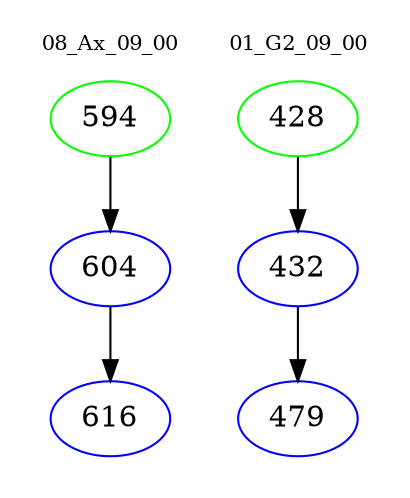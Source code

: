 digraph{
subgraph cluster_0 {
color = white
label = "08_Ax_09_00";
fontsize=10;
T0_594 [label="594", color="green"]
T0_594 -> T0_604 [color="black"]
T0_604 [label="604", color="blue"]
T0_604 -> T0_616 [color="black"]
T0_616 [label="616", color="blue"]
}
subgraph cluster_1 {
color = white
label = "01_G2_09_00";
fontsize=10;
T1_428 [label="428", color="green"]
T1_428 -> T1_432 [color="black"]
T1_432 [label="432", color="blue"]
T1_432 -> T1_479 [color="black"]
T1_479 [label="479", color="blue"]
}
}
